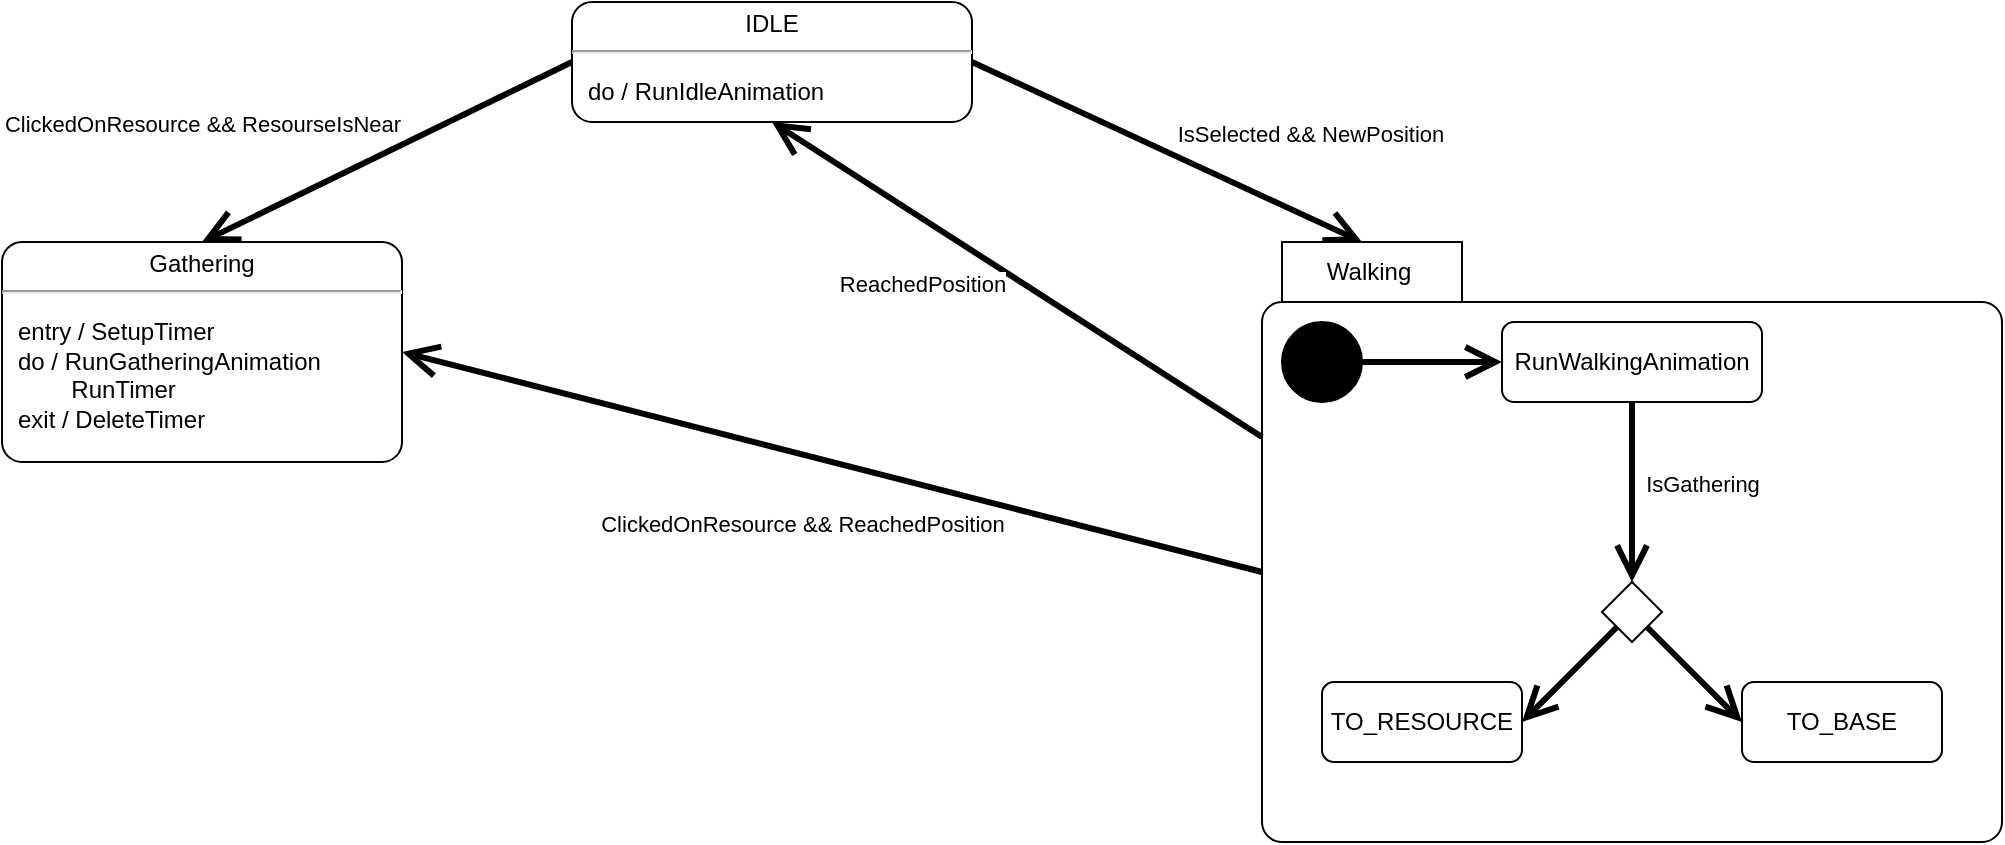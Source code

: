 <mxfile version="20.7.4" type="device"><diagram id="6AtsR4K8P2Q8PR92tLvw" name="State_Diagram"><mxGraphModel dx="1195" dy="713" grid="1" gridSize="10" guides="1" tooltips="1" connect="1" arrows="1" fold="1" page="1" pageScale="1" pageWidth="850" pageHeight="1100" math="0" shadow="0"><root><mxCell id="0"/><mxCell id="1" parent="0"/><mxCell id="GR70Fue8A6g_tg0EuDn9-9" value="&lt;p style=&quot;margin:0px;margin-top:4px;text-align:center;&quot;&gt;IDLE&lt;/p&gt;&lt;hr&gt;&lt;p&gt;&lt;/p&gt;&lt;p style=&quot;margin:0px;margin-left:8px;text-align:left;&quot;&gt;do / RunIdleAnimation&lt;br&gt;&lt;br&gt;&lt;/p&gt;" style="shape=mxgraph.sysml.simpleState;html=1;overflow=fill;whiteSpace=wrap;align=center;" vertex="1" parent="1"><mxGeometry x="325" y="80" width="200" height="60" as="geometry"/></mxCell><mxCell id="GR70Fue8A6g_tg0EuDn9-11" value="&lt;p style=&quot;margin:0px;margin-top:4px;text-align:center;&quot;&gt;Gathering&lt;/p&gt;&lt;hr&gt;&lt;p&gt;&lt;/p&gt;&lt;p style=&quot;margin:0px;margin-left:8px;text-align:left;&quot;&gt;entry / SetupTimer&lt;/p&gt;&lt;p style=&quot;margin:0px;margin-left:8px;text-align:left;&quot;&gt;do / RunGatheringAnimation&lt;/p&gt;&lt;p style=&quot;margin:0px;margin-left:8px;text-align:left;&quot;&gt;&lt;span style=&quot;white-space: pre;&quot;&gt;&#9;&lt;/span&gt;RunTimer&lt;br&gt;exit / DeleteTimer&lt;/p&gt;" style="shape=mxgraph.sysml.simpleState;html=1;overflow=fill;whiteSpace=wrap;align=center;" vertex="1" parent="1"><mxGeometry x="40" y="200" width="200" height="110" as="geometry"/></mxCell><mxCell id="GR70Fue8A6g_tg0EuDn9-13" value="ClickedOnResource &amp;amp;&amp;amp; ResourseIsNear" style="edgeStyle=none;html=1;endArrow=open;endSize=12;strokeWidth=3;verticalAlign=bottom;rounded=0;exitX=0;exitY=0.5;exitDx=0;exitDy=0;exitPerimeter=0;entryX=0.5;entryY=0;entryDx=0;entryDy=0;entryPerimeter=0;" edge="1" parent="1" source="GR70Fue8A6g_tg0EuDn9-9" target="GR70Fue8A6g_tg0EuDn9-11"><mxGeometry x="0.787" y="-45" width="160" relative="1" as="geometry"><mxPoint x="360" y="310" as="sourcePoint"/><mxPoint x="520" y="310" as="targetPoint"/><mxPoint as="offset"/></mxGeometry></mxCell><mxCell id="GR70Fue8A6g_tg0EuDn9-16" value="IsSelected &amp;amp;&amp;amp; NewPosition" style="edgeStyle=none;html=1;endArrow=open;endSize=12;strokeWidth=3;verticalAlign=bottom;rounded=0;exitX=1;exitY=0.5;exitDx=0;exitDy=0;exitPerimeter=0;entryX=0;entryY=0;entryDx=50;entryDy=0;entryPerimeter=0;" edge="1" parent="1" source="GR70Fue8A6g_tg0EuDn9-9" target="GR70Fue8A6g_tg0EuDn9-17"><mxGeometry x="0.608" y="30" width="160" relative="1" as="geometry"><mxPoint x="500" y="200" as="sourcePoint"/><mxPoint x="700.0" y="205" as="targetPoint"/><mxPoint as="offset"/></mxGeometry></mxCell><mxCell id="GR70Fue8A6g_tg0EuDn9-17" value="Walking" style="shape=folder;align=center;verticalAlign=middle;fontStyle=0;tabWidth=100;tabHeight=30;tabPosition=left;html=1;boundedLbl=1;labelInHeader=1;rounded=1;absoluteArcSize=1;arcSize=10;" vertex="1" parent="1"><mxGeometry x="670" y="200" width="370" height="300" as="geometry"/></mxCell><mxCell id="GR70Fue8A6g_tg0EuDn9-18" value="" style="shape=ellipse;html=1;fillColor=strokeColor;fontSize=18;fontColor=#ffffff;" vertex="1" parent="1"><mxGeometry x="680" y="240" width="40" height="40" as="geometry"/></mxCell><mxCell id="GR70Fue8A6g_tg0EuDn9-19" value="" style="edgeStyle=none;html=1;endArrow=open;endSize=12;strokeWidth=3;verticalAlign=bottom;rounded=0;exitX=1;exitY=0.5;exitDx=0;exitDy=0;entryX=0;entryY=0.5;entryDx=0;entryDy=0;" edge="1" parent="1" source="GR70Fue8A6g_tg0EuDn9-18" target="GR70Fue8A6g_tg0EuDn9-20"><mxGeometry width="160" relative="1" as="geometry"><mxPoint x="430" y="339" as="sourcePoint"/><mxPoint x="380" y="370" as="targetPoint"/></mxGeometry></mxCell><mxCell id="GR70Fue8A6g_tg0EuDn9-20" value="RunWalkingAnimation" style="shape=rect;rounded=1;html=1;whiteSpace=wrap;align=center;" vertex="1" parent="1"><mxGeometry x="790" y="240" width="130" height="40" as="geometry"/></mxCell><mxCell id="GR70Fue8A6g_tg0EuDn9-23" value="IsGathering" style="edgeStyle=none;html=1;endArrow=open;endSize=12;strokeWidth=3;verticalAlign=bottom;rounded=0;exitX=0.5;exitY=1;exitDx=0;exitDy=0;entryX=0.5;entryY=0;entryDx=0;entryDy=0;" edge="1" parent="1" source="GR70Fue8A6g_tg0EuDn9-20" target="GR70Fue8A6g_tg0EuDn9-25"><mxGeometry x="0.111" y="35" width="160" relative="1" as="geometry"><mxPoint x="920" y="170" as="sourcePoint"/><mxPoint x="1080" y="170" as="targetPoint"/><mxPoint as="offset"/></mxGeometry></mxCell><mxCell id="GR70Fue8A6g_tg0EuDn9-25" value="" style="rhombus;" vertex="1" parent="1"><mxGeometry x="840" y="370" width="30" height="30" as="geometry"/></mxCell><mxCell id="GR70Fue8A6g_tg0EuDn9-31" value="" style="edgeStyle=none;html=1;endArrow=open;endSize=12;strokeWidth=3;verticalAlign=bottom;rounded=0;exitX=0;exitY=1;exitDx=0;exitDy=0;entryX=1;entryY=0.5;entryDx=0;entryDy=0;" edge="1" parent="1" source="GR70Fue8A6g_tg0EuDn9-25" target="GR70Fue8A6g_tg0EuDn9-34"><mxGeometry width="160" relative="1" as="geometry"><mxPoint x="520" y="470" as="sourcePoint"/><mxPoint x="510" y="450" as="targetPoint"/></mxGeometry></mxCell><mxCell id="GR70Fue8A6g_tg0EuDn9-32" value="" style="edgeStyle=none;html=1;endArrow=open;endSize=12;strokeWidth=3;verticalAlign=bottom;rounded=0;exitX=1;exitY=1;exitDx=0;exitDy=0;entryX=0;entryY=0.5;entryDx=0;entryDy=0;" edge="1" parent="1" source="GR70Fue8A6g_tg0EuDn9-25" target="GR70Fue8A6g_tg0EuDn9-33"><mxGeometry width="160" relative="1" as="geometry"><mxPoint x="390" y="350" as="sourcePoint"/><mxPoint x="400" y="380" as="targetPoint"/></mxGeometry></mxCell><mxCell id="GR70Fue8A6g_tg0EuDn9-33" value="TO_BASE" style="shape=rect;rounded=1;html=1;whiteSpace=wrap;align=center;" vertex="1" parent="1"><mxGeometry x="910" y="420" width="100" height="40" as="geometry"/></mxCell><mxCell id="GR70Fue8A6g_tg0EuDn9-34" value="TO_RESOURCE" style="shape=rect;rounded=1;html=1;whiteSpace=wrap;align=center;" vertex="1" parent="1"><mxGeometry x="700" y="420" width="100" height="40" as="geometry"/></mxCell><mxCell id="GR70Fue8A6g_tg0EuDn9-35" value="ClickedOnResource &amp;amp;&amp;amp; ReachedPosition" style="edgeStyle=none;html=1;endArrow=open;endSize=12;strokeWidth=3;verticalAlign=bottom;rounded=0;exitX=0;exitY=0;exitDx=0;exitDy=165;exitPerimeter=0;entryX=1;entryY=0.5;entryDx=0;entryDy=0;entryPerimeter=0;" edge="1" parent="1" source="GR70Fue8A6g_tg0EuDn9-17" target="GR70Fue8A6g_tg0EuDn9-11"><mxGeometry x="0.021" y="42" width="160" relative="1" as="geometry"><mxPoint x="490" y="320" as="sourcePoint"/><mxPoint x="650" y="320" as="targetPoint"/><mxPoint as="offset"/></mxGeometry></mxCell><mxCell id="GR70Fue8A6g_tg0EuDn9-36" value="ReachedPosition" style="edgeStyle=none;html=1;endArrow=open;endSize=12;strokeWidth=3;verticalAlign=bottom;rounded=0;exitX=0;exitY=0;exitDx=0;exitDy=97.5;exitPerimeter=0;entryX=0.5;entryY=1;entryDx=0;entryDy=0;entryPerimeter=0;" edge="1" parent="1" source="GR70Fue8A6g_tg0EuDn9-17" target="GR70Fue8A6g_tg0EuDn9-9"><mxGeometry x="0.233" y="35" width="160" relative="1" as="geometry"><mxPoint x="460" y="220" as="sourcePoint"/><mxPoint x="620" y="220" as="targetPoint"/><mxPoint as="offset"/></mxGeometry></mxCell></root></mxGraphModel></diagram></mxfile>